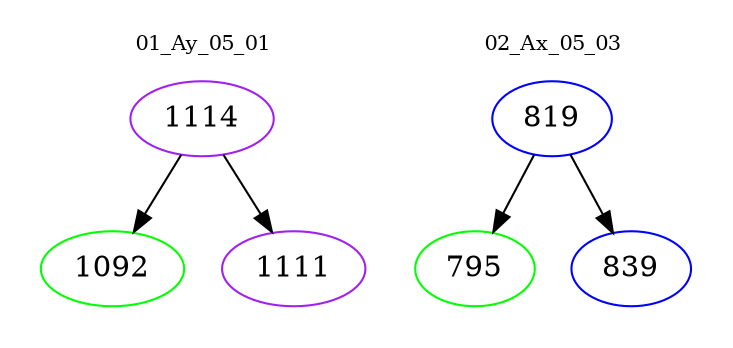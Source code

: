 digraph{
subgraph cluster_0 {
color = white
label = "01_Ay_05_01";
fontsize=10;
T0_1114 [label="1114", color="purple"]
T0_1114 -> T0_1092 [color="black"]
T0_1092 [label="1092", color="green"]
T0_1114 -> T0_1111 [color="black"]
T0_1111 [label="1111", color="purple"]
}
subgraph cluster_1 {
color = white
label = "02_Ax_05_03";
fontsize=10;
T1_819 [label="819", color="blue"]
T1_819 -> T1_795 [color="black"]
T1_795 [label="795", color="green"]
T1_819 -> T1_839 [color="black"]
T1_839 [label="839", color="blue"]
}
}
